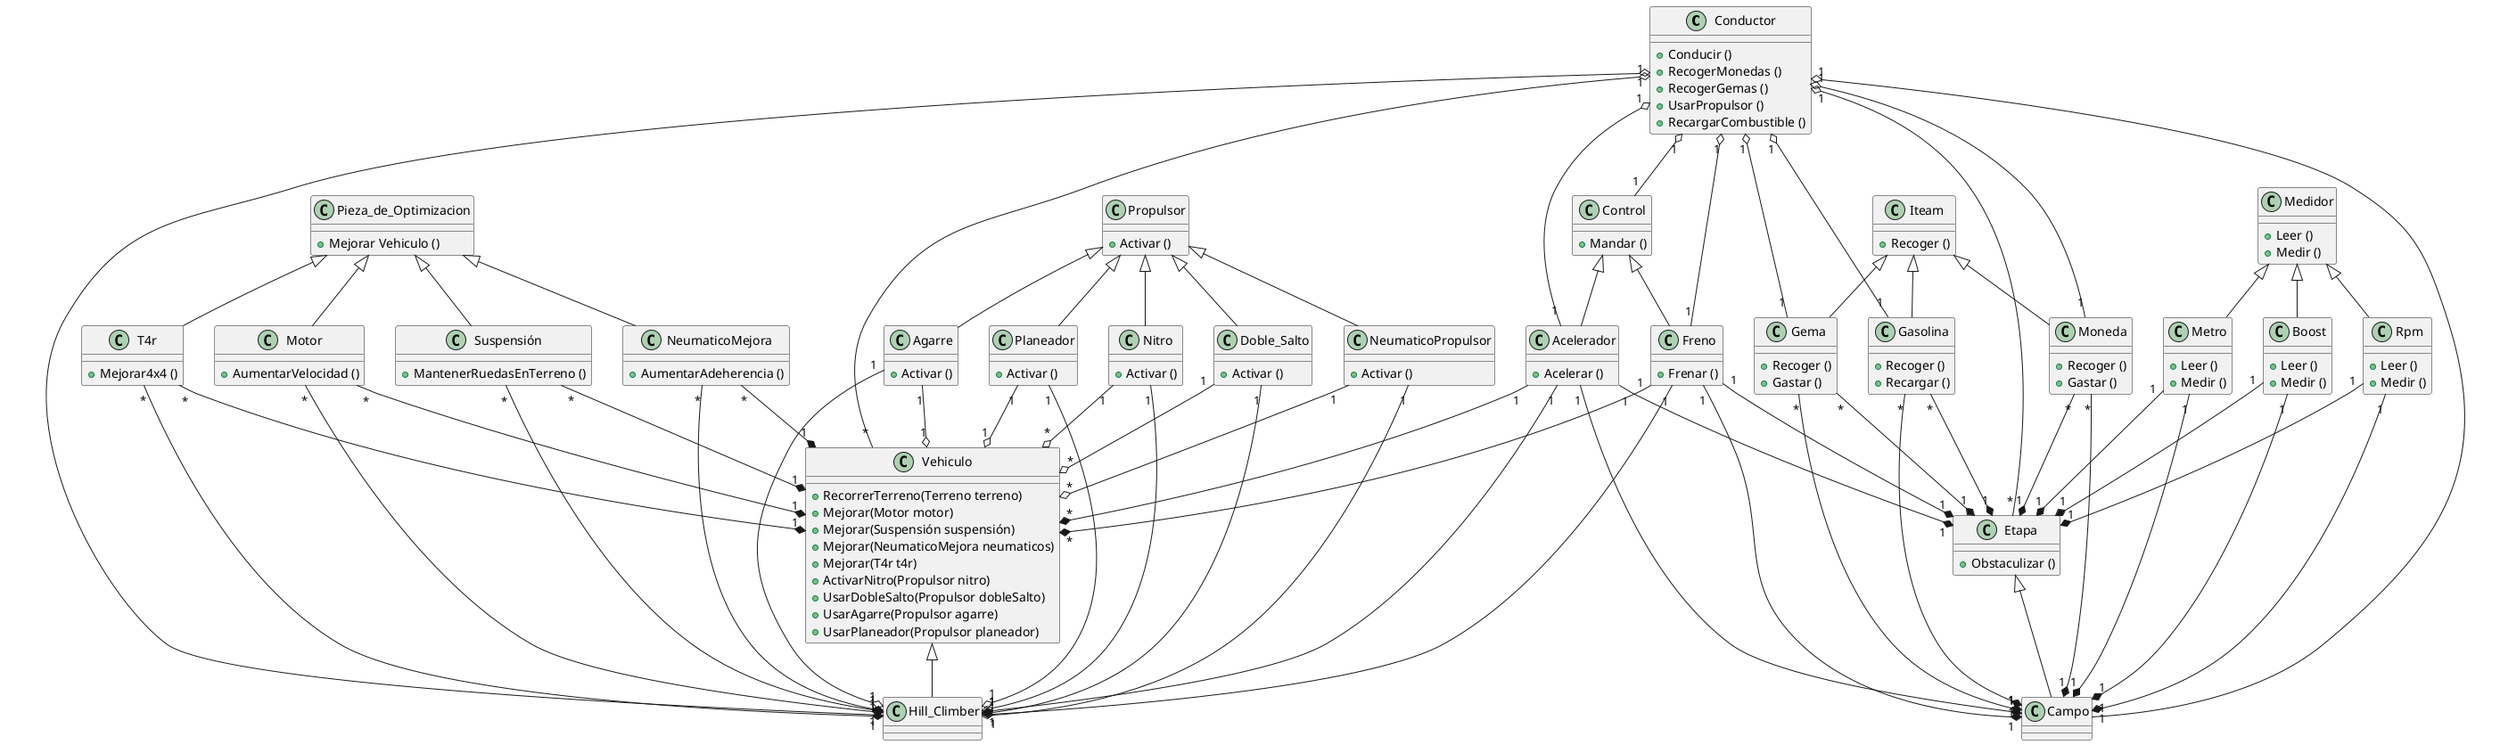 @startuml

Class Conductor {
    + Conducir ()
    + RecogerMonedas ()
    + RecogerGemas ()
    + UsarPropulsor ()
    + RecargarCombustible ()
    }
Class Vehiculo{
    + RecorrerTerreno(Terreno terreno)
    + Mejorar(Motor motor)
    + Mejorar(Suspensión suspensión)
    + Mejorar(NeumaticoMejora neumaticos)
    + Mejorar(T4r t4r)
    + ActivarNitro(Propulsor nitro)
    + UsarDobleSalto(Propulsor dobleSalto)
    + UsarAgarre(Propulsor agarre)
    + UsarPlaneador(Propulsor planeador)
     }
Class Hill_Climber

Class Etapa{
    + Obstaculizar ()
}
Class Campo

Class Pieza_de_Optimizacion{
    + Mejorar Vehiculo ()
}
Class Motor{
    + AumentarVelocidad ()
}
Class Suspensión{
    + MantenerRuedasEnTerreno ()
}
Class NeumaticoMejora{
    + AumentarAdeherencia ()

}
Class T4r{
    + Mejorar4x4 ()
}

Class Iteam{
    + Recoger ()
}
Class Moneda{
    + Recoger ()
    + Gastar ()
}
Class Gema{
    + Recoger ()
    + Gastar ()
}
Class Gasolina{
    + Recoger ()
    + Recargar ()
}

Class Propulsor{
    + Activar ()
}
Class Nitro {
    + Activar ()
}
Class Doble_Salto{
    + Activar ()
}
Class NeumaticoPropulsor{
    + Activar ()
}
Class Agarre{
    + Activar ()
}
Class Planeador{
    + Activar ()
}

Class Medidor{
    + Leer ()
    + Medir ()
}
Class Metro{
    + Leer ()
    + Medir ()
}
Class Boost{
    + Leer ()
    + Medir ()
}
Class Rpm{
    + Leer ()
    + Medir ()
}

Class Control{
    + Mandar ()
}
Class Freno{
    + Frenar ()
}
Class Acelerador{
    + Acelerar ()
}

Vehiculo <|-- Hill_Climber
Etapa <|-- Campo
Pieza_de_Optimizacion <|-- Motor
Pieza_de_Optimizacion <|-- Suspensión
Pieza_de_Optimizacion <|-- NeumaticoMejora
Pieza_de_Optimizacion <|--T4r
Iteam <|-- Moneda 
Iteam <|-- Gema
Iteam <|-- Gasolina
Propulsor <|-- Nitro
Propulsor <|-- Doble_Salto
Propulsor <|-- NeumaticoPropulsor
Propulsor <|-- Agarre
Propulsor <|-- Planeador
Medidor <|-- Metro
Medidor <|-- Boost
Medidor <|-- Rpm
Control <|-- Freno
Control <|-- Acelerador


Moneda"*"--* "1"Etapa
Gema"*"--* "1"Etapa
Gasolina"*"--* "1"Etapa
Metro "1"--* "1" Etapa
Boost "1"--* "1"Etapa
Rpm "1"--* "1"Etapa
Freno "1"--* "1"Etapa
Acelerador "1"--* "1"Etapa
Moneda"*"--* "1"Campo
Gema"*"--* "1"Campo
Gasolina"*"--* "1"Campo
Metro "1"--* "1"Campo
Boost "1"--* "1"Campo
Rpm "1"--* "1"Campo
Freno "1"--* "1"Campo
Acelerador"1"--* "1" Campo
Motor "*"--* "1"Vehiculo
Motor "*"--* "1"Hill_Climber
Suspensión "*"--* "1" Vehiculo
Suspensión "*"--* "1"Hill_Climber
NeumaticoMejora "*"--* "1"Vehiculo
NeumaticoMejora"*"--* "1" Hill_Climber
T4r "*"--* "1"Vehiculo
T4r "*"--* "1"Hill_Climber
Freno"1"--* "*" Vehiculo
Freno"1"--* "1"Hill_Climber
Acelerador"1"--* "*" Vehiculo
Acelerador"1"--* "1" Hill_Climber

Conductor "1" o-- "*" Vehiculo
Conductor "1" o-- "1" Hill_Climber
Conductor "1" o-- "*" Etapa
Conductor "1" o-- "1" Campo
Conductor "1" o-- "1" Moneda
Conductor "1" o-- "1"  Gema
Conductor "1" o-- "1"  Gasolina
Nitro "1" --o "*" Vehiculo
Nitro"1" --o "1"Hill_Climber
Doble_Salto"1" --o "*" Vehiculo
Doble_Salto"1" --o "1"Hill_Climber
NeumaticoPropulsor"1" --o "*" Vehiculo
NeumaticoPropulsor"1" --o "1" Hill_Climber
Agarre "1"--o "1"Vehiculo
Agarre "1" --o "1"Hill_Climber
Planeador "1" --o "1"Vehiculo
Planeador "1" --o "1"Hill_Climber
Conductor "1" o-- "1" Control
Conductor "1" o-- "1" Freno
Conductor "1" o-- "1" Acelerador

@enduml